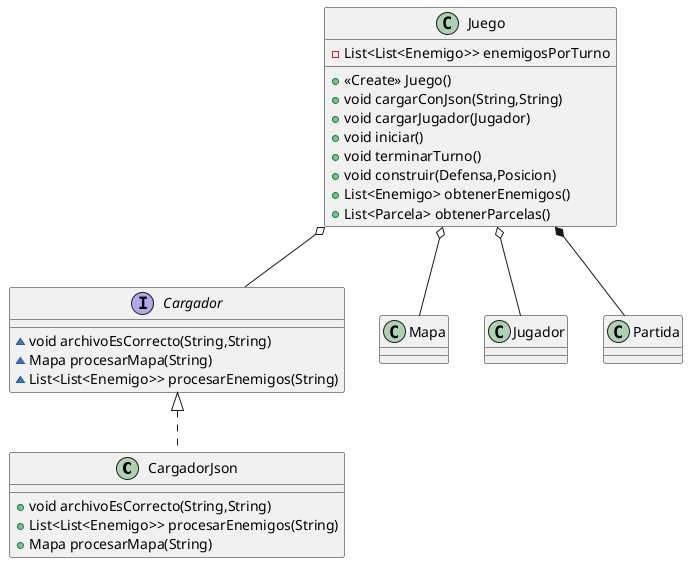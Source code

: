 @startuml
class CargadorJson {
+ void archivoEsCorrecto(String,String)
+ List<List<Enemigo>> procesarEnemigos(String)
+ Mapa procesarMapa(String)
}
class Juego {
- List<List<Enemigo>> enemigosPorTurno
+ <<Create>> Juego()
+ void cargarConJson(String,String)
+ void cargarJugador(Jugador)
+ void iniciar()
+ void terminarTurno()
+ void construir(Defensa,Posicion)
+ List<Enemigo> obtenerEnemigos()
+ List<Parcela> obtenerParcelas()
}
interface Cargador {
~ void archivoEsCorrecto(String,String)
~ Mapa procesarMapa(String)
~ List<List<Enemigo>> procesarEnemigos(String)
}


Cargador <|.. CargadorJson
Juego o-- Cargador
Juego o-- Mapa
Juego o-- Jugador
Juego *-- Partida
@enduml